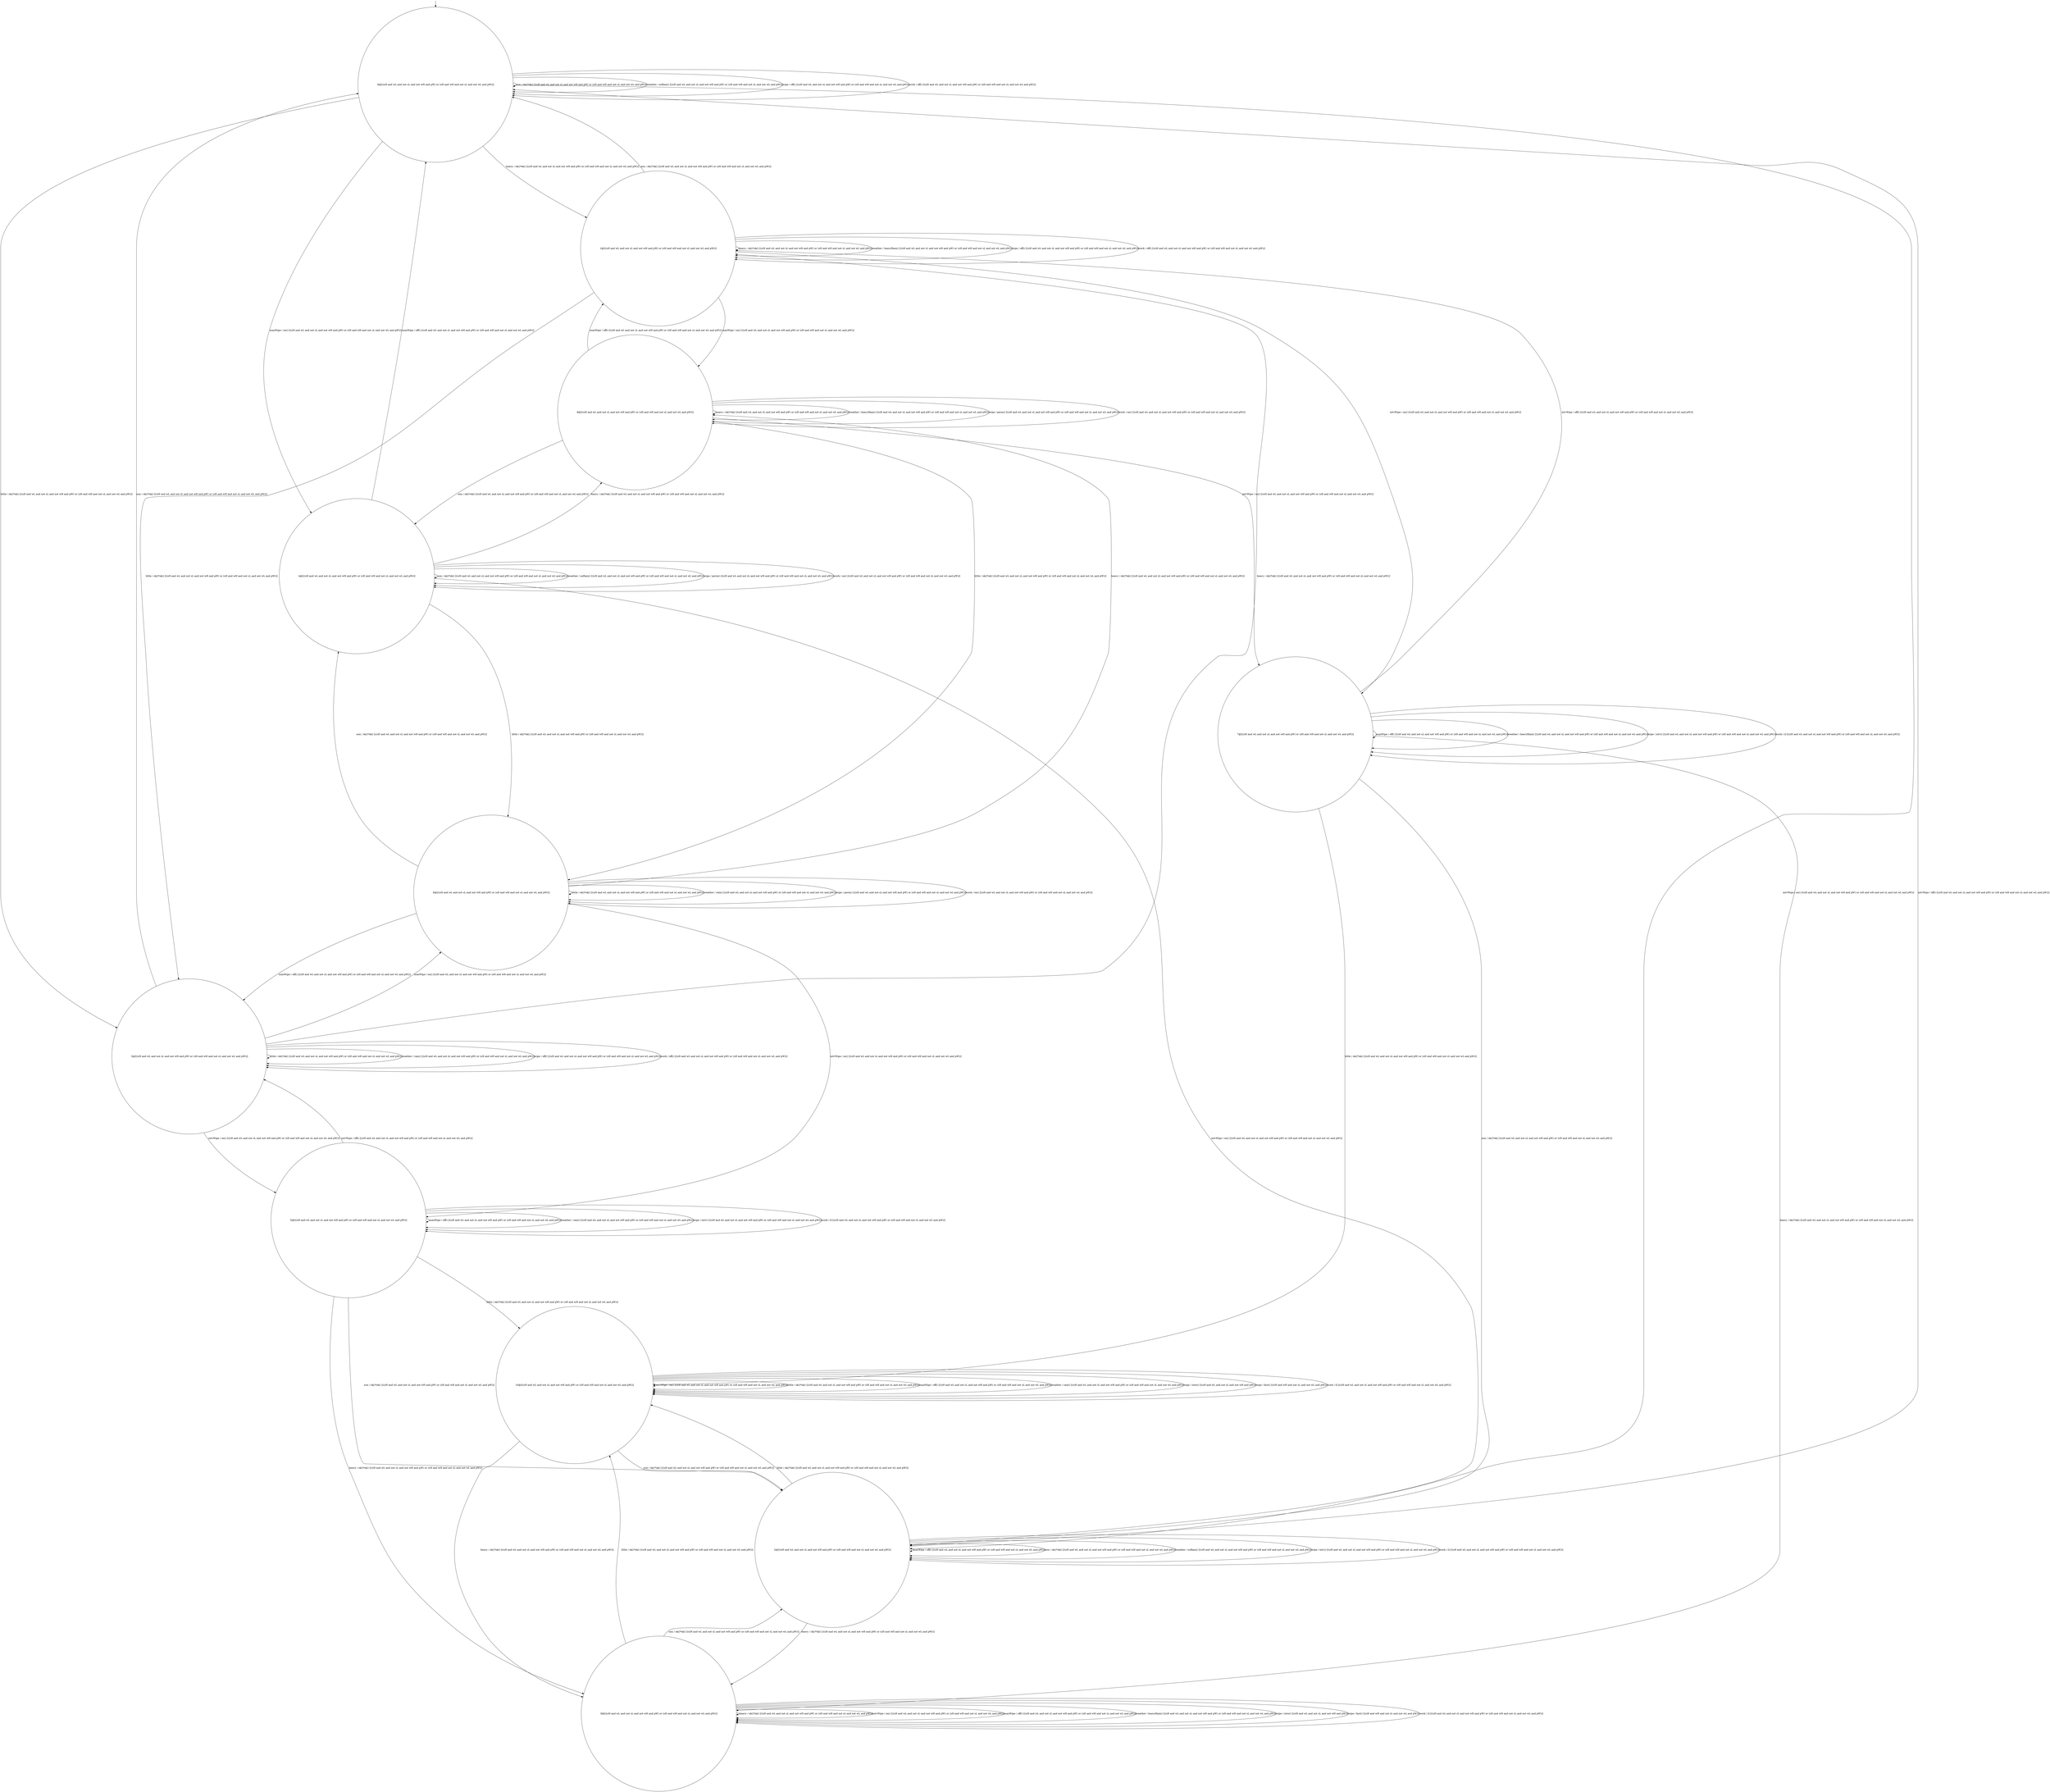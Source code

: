 digraph g {
	edge [lblstyle="above, sloped"];
	s0 [shape="circle" label="0@[((sH and wL and not sL and not wH and pW) or (sH and wH and not sL and not wL and pW))]"];
	s1 [shape="circle" label="1@[((sH and wL and not sL and not wH and pW) or (sH and wH and not sL and not wL and pW))]"];
	s2 [shape="circle" label="2@[((sH and wL and not sL and not wH and pW) or (sH and wH and not sL and not wL and pW))]"];
	s3 [shape="circle" label="3@[((sH and wL and not sL and not wH and pW) or (sH and wH and not sL and not wL and pW))]"];
	s4 [shape="circle" label="4@[((sH and wL and not sL and not wH and pW) or (sH and wH and not sL and not wL and pW))]"];
	s5 [shape="circle" label="5@[((sH and wL and not sL and not wH and pW) or (sH and wH and not sL and not wL and pW))]"];
	s6 [shape="circle" label="6@[((sH and wL and not sL and not wH and pW) or (sH and wH and not sL and not wL and pW))]"];
	s7 [shape="circle" label="7@[((sH and wL and not sL and not wH and pW) or (sH and wH and not sL and not wL and pW))]"];
	s8 [shape="circle" label="8@[((sH and wL and not sL and not wH and pW) or (sH and wH and not sL and not wL and pW))]"];
	s9 [shape="circle" label="9@[((sH and wL and not sL and not wH and pW) or (sH and wH and not sL and not wL and pW))]"];
	s10 [shape="circle" label="10@[((sH and wL and not sL and not wH and pW) or (sH and wH and not sL and not wL and pW))]"];
	s0 -> s1 [label="heavy / ok()*ok() [((sH and wL and not sL and not wH and pW) or (sH and wH and not sL and not wL and pW))]"];
	s0 -> s2 [label="intvWipe / on() [((sH and wL and not sL and not wH and pW) or (sH and wH and not sL and not wL and pW))]"];
	s0 -> s3 [label="little / ok()*ok() [((sH and wL and not sL and not wH and pW) or (sH and wH and not sL and not wL and pW))]"];
	s0 -> s4 [label="manWipe / on() [((sH and wL and not sL and not wH and pW) or (sH and wH and not sL and not wL and pW))]"];
	s0 -> s0 [label="non / ok()*ok() [((sH and wL and not sL and not wH and pW) or (sH and wH and not sL and not wL and pW))]"];
	s0 -> s0 [label="weather / noRain() [((sH and wL and not sL and not wH and pW) or (sH and wH and not sL and not wL and pW))]"];
	s0 -> s0 [label="wipe / off() [((sH and wL and not sL and not wH and pW) or (sH and wH and not sL and not wL and pW))]"];
	s0 -> s0 [label="work / off() [((sH and wL and not sL and not wH and pW) or (sH and wH and not sL and not wL and pW))]"];
	s1 -> s1 [label="heavy / ok()*ok() [((sH and wL and not sL and not wH and pW) or (sH and wH and not sL and not wL and pW))]"];
	s1 -> s7 [label="intvWipe / on() [((sH and wL and not sL and not wH and pW) or (sH and wH and not sL and not wL and pW))]"];
	s1 -> s3 [label="little / ok()*ok() [((sH and wL and not sL and not wH and pW) or (sH and wH and not sL and not wL and pW))]"];
	s1 -> s8 [label="manWipe / on() [((sH and wL and not sL and not wH and pW) or (sH and wH and not sL and not wL and pW))]"];
	s1 -> s0 [label="non / ok()*ok() [((sH and wL and not sL and not wH and pW) or (sH and wH and not sL and not wL and pW))]"];
	s1 -> s1 [label="weather / heavyRain() [((sH and wL and not sL and not wH and pW) or (sH and wH and not sL and not wL and pW))]"];
	s1 -> s1 [label="wipe / off() [((sH and wL and not sL and not wH and pW) or (sH and wH and not sL and not wL and pW))]"];
	s1 -> s1 [label="work / off() [((sH and wL and not sL and not wH and pW) or (sH and wH and not sL and not wL and pW))]"];
	s2 -> s9 [label="heavy / ok()*ok() [((sH and wL and not sL and not wH and pW) or (sH and wH and not sL and not wL and pW))]"];
	s2 -> s0 [label="intvWipe / off() [((sH and wL and not sL and not wH and pW) or (sH and wH and not sL and not wL and pW))]"];
	s2 -> s10 [label="little / ok()*ok() [((sH and wL and not sL and not wH and pW) or (sH and wH and not sL and not wL and pW))]"];
	s2 -> s2 [label="manWipe / off() [((sH and wL and not sL and not wH and pW) or (sH and wH and not sL and not wL and pW))]"];
	s2 -> s2 [label="non / ok()*ok() [((sH and wL and not sL and not wH and pW) or (sH and wH and not sL and not wL and pW))]"];
	s2 -> s2 [label="weather / noRain() [((sH and wL and not sL and not wH and pW) or (sH and wH and not sL and not wL and pW))]"];
	s2 -> s2 [label="wipe / intv() [((sH and wL and not sL and not wH and pW) or (sH and wH and not sL and not wL and pW))]"];
	s2 -> s2 [label="work / Ω [((sH and wL and not sL and not wH and pW) or (sH and wH and not sL and not wL and pW))]"];
	s3 -> s1 [label="heavy / ok()*ok() [((sH and wL and not sL and not wH and pW) or (sH and wH and not sL and not wL and pW))]"];
	s3 -> s5 [label="intvWipe / on() [((sH and wL and not sL and not wH and pW) or (sH and wH and not sL and not wL and pW))]"];
	s3 -> s3 [label="little / ok()*ok() [((sH and wL and not sL and not wH and pW) or (sH and wH and not sL and not wL and pW))]"];
	s3 -> s6 [label="manWipe / on() [((sH and wL and not sL and not wH and pW) or (sH and wH and not sL and not wL and pW))]"];
	s3 -> s0 [label="non / ok()*ok() [((sH and wL and not sL and not wH and pW) or (sH and wH and not sL and not wL and pW))]"];
	s3 -> s3 [label="weather / rain() [((sH and wL and not sL and not wH and pW) or (sH and wH and not sL and not wL and pW))]"];
	s3 -> s3 [label="wipe / off() [((sH and wL and not sL and not wH and pW) or (sH and wH and not sL and not wL and pW))]"];
	s3 -> s3 [label="work / off() [((sH and wL and not sL and not wH and pW) or (sH and wH and not sL and not wL and pW))]"];
	s4 -> s8 [label="heavy / ok()*ok() [((sH and wL and not sL and not wH and pW) or (sH and wH and not sL and not wL and pW))]"];
	s4 -> s2 [label="intvWipe / on() [((sH and wL and not sL and not wH and pW) or (sH and wH and not sL and not wL and pW))]"];
	s4 -> s6 [label="little / ok()*ok() [((sH and wL and not sL and not wH and pW) or (sH and wH and not sL and not wL and pW))]"];
	s4 -> s0 [label="manWipe / off() [((sH and wL and not sL and not wH and pW) or (sH and wH and not sL and not wL and pW))]"];
	s4 -> s4 [label="non / ok()*ok() [((sH and wL and not sL and not wH and pW) or (sH and wH and not sL and not wL and pW))]"];
	s4 -> s4 [label="weather / noRain() [((sH and wL and not sL and not wH and pW) or (sH and wH and not sL and not wL and pW))]"];
	s4 -> s4 [label="wipe / perm() [((sH and wL and not sL and not wH and pW) or (sH and wH and not sL and not wL and pW))]"];
	s4 -> s4 [label="work / on() [((sH and wL and not sL and not wH and pW) or (sH and wH and not sL and not wL and pW))]"];
	s5 -> s9 [label="heavy / ok()*ok() [((sH and wL and not sL and not wH and pW) or (sH and wH and not sL and not wL and pW))]"];
	s5 -> s3 [label="intvWipe / off() [((sH and wL and not sL and not wH and pW) or (sH and wH and not sL and not wL and pW))]"];
	s5 -> s10 [label="little / ok()*ok() [((sH and wL and not sL and not wH and pW) or (sH and wH and not sL and not wL and pW))]"];
	s5 -> s5 [label="manWipe / off() [((sH and wL and not sL and not wH and pW) or (sH and wH and not sL and not wL and pW))]"];
	s5 -> s2 [label="non / ok()*ok() [((sH and wL and not sL and not wH and pW) or (sH and wH and not sL and not wL and pW))]"];
	s5 -> s5 [label="weather / rain() [((sH and wL and not sL and not wH and pW) or (sH and wH and not sL and not wL and pW))]"];
	s5 -> s5 [label="wipe / intv() [((sH and wL and not sL and not wH and pW) or (sH and wH and not sL and not wL and pW))]"];
	s5 -> s5 [label="work / Ω [((sH and wL and not sL and not wH and pW) or (sH and wH and not sL and not wL and pW))]"];
	s6 -> s8 [label="heavy / ok()*ok() [((sH and wL and not sL and not wH and pW) or (sH and wH and not sL and not wL and pW))]"];
	s6 -> s5 [label="intvWipe / on() [((sH and wL and not sL and not wH and pW) or (sH and wH and not sL and not wL and pW))]"];
	s6 -> s6 [label="little / ok()*ok() [((sH and wL and not sL and not wH and pW) or (sH and wH and not sL and not wL and pW))]"];
	s6 -> s3 [label="manWipe / off() [((sH and wL and not sL and not wH and pW) or (sH and wH and not sL and not wL and pW))]"];
	s6 -> s4 [label="non / ok()*ok() [((sH and wL and not sL and not wH and pW) or (sH and wH and not sL and not wL and pW))]"];
	s6 -> s6 [label="weather / rain() [((sH and wL and not sL and not wH and pW) or (sH and wH and not sL and not wL and pW))]"];
	s6 -> s6 [label="wipe / perm() [((sH and wL and not sL and not wH and pW) or (sH and wH and not sL and not wL and pW))]"];
	s6 -> s6 [label="work / on() [((sH and wL and not sL and not wH and pW) or (sH and wH and not sL and not wL and pW))]"];
	s7 -> s9 [label="heavy / ok()*ok() [((sH and wL and not sL and not wH and pW) or (sH and wH and not sL and not wL and pW))]"];
	s7 -> s1 [label="intvWipe / off() [((sH and wL and not sL and not wH and pW) or (sH and wH and not sL and not wL and pW))]"];
	s7 -> s10 [label="little / ok()*ok() [((sH and wL and not sL and not wH and pW) or (sH and wH and not sL and not wL and pW))]"];
	s7 -> s7 [label="manWipe / off() [((sH and wL and not sL and not wH and pW) or (sH and wH and not sL and not wL and pW))]"];
	s7 -> s2 [label="non / ok()*ok() [((sH and wL and not sL and not wH and pW) or (sH and wH and not sL and not wL and pW))]"];
	s7 -> s7 [label="weather / heavyRain() [((sH and wL and not sL and not wH and pW) or (sH and wH and not sL and not wL and pW))]"];
	s7 -> s7 [label="wipe / intv() [((sH and wL and not sL and not wH and pW) or (sH and wH and not sL and not wL and pW))]"];
	s7 -> s7 [label="work / Ω [((sH and wL and not sL and not wH and pW) or (sH and wH and not sL and not wL and pW))]"];
	s8 -> s8 [label="heavy / ok()*ok() [((sH and wL and not sL and not wH and pW) or (sH and wH and not sL and not wL and pW))]"];
	s8 -> s7 [label="intvWipe / on() [((sH and wL and not sL and not wH and pW) or (sH and wH and not sL and not wL and pW))]"];
	s8 -> s6 [label="little / ok()*ok() [((sH and wL and not sL and not wH and pW) or (sH and wH and not sL and not wL and pW))]"];
	s8 -> s1 [label="manWipe / off() [((sH and wL and not sL and not wH and pW) or (sH and wH and not sL and not wL and pW))]"];
	s8 -> s4 [label="non / ok()*ok() [((sH and wL and not sL and not wH and pW) or (sH and wH and not sL and not wL and pW))]"];
	s8 -> s8 [label="weather / heavyRain() [((sH and wL and not sL and not wH and pW) or (sH and wH and not sL and not wL and pW))]"];
	s8 -> s8 [label="wipe / perm() [((sH and wL and not sL and not wH and pW) or (sH and wH and not sL and not wL and pW))]"];
	s8 -> s8 [label="work / on() [((sH and wL and not sL and not wH and pW) or (sH and wH and not sL and not wL and pW))]"];
	s9 -> s9 [label="heavy / ok()*ok() [((sH and wL and not sL and not wH and pW) or (sH and wH and not sL and not wL and pW))]"];
	s9 -> s9 [label="intvWipe / on() [((sH and wL and not sL and not wH and pW) or (sH and wH and not sL and not wL and pW))]"];
	s9 -> s10 [label="little / ok()*ok() [((sH and wL and not sL and not wH and pW) or (sH and wH and not sL and not wL and pW))]"];
	s9 -> s9 [label="manWipe / off() [((sH and wL and not sL and not wH and pW) or (sH and wH and not sL and not wL and pW))]"];
	s9 -> s2 [label="non / ok()*ok() [((sH and wL and not sL and not wH and pW) or (sH and wH and not sL and not wL and pW))]"];
	s9 -> s9 [label="weather / heavyRain() [((sH and wL and not sL and not wH and pW) or (sH and wH and not sL and not wL and pW))]"];
	s9 -> s9 [label="wipe / slow() [((sH and wL and not sL and not wH and pW))]"];
	s9 -> s9 [label="wipe / fast() [((sH and wH and not sL and not wL and pW))]"];
	s9 -> s9 [label="work / Ω [((sH and wL and not sL and not wH and pW) or (sH and wH and not sL and not wL and pW))]"];
	s10 -> s9 [label="heavy / ok()*ok() [((sH and wL and not sL and not wH and pW) or (sH and wH and not sL and not wL and pW))]"];
	s10 -> s10 [label="intvWipe / on() [((sH and wL and not sL and not wH and pW) or (sH and wH and not sL and not wL and pW))]"];
	s10 -> s10 [label="little / ok()*ok() [((sH and wL and not sL and not wH and pW) or (sH and wH and not sL and not wL and pW))]"];
	s10 -> s10 [label="manWipe / off() [((sH and wL and not sL and not wH and pW) or (sH and wH and not sL and not wL and pW))]"];
	s10 -> s2 [label="non / ok()*ok() [((sH and wL and not sL and not wH and pW) or (sH and wH and not sL and not wL and pW))]"];
	s10 -> s10 [label="weather / rain() [((sH and wL and not sL and not wH and pW) or (sH and wH and not sL and not wL and pW))]"];
	s10 -> s10 [label="wipe / slow() [((sH and wL and not sL and not wH and pW))]"];
	s10 -> s10 [label="wipe / fast() [((sH and wH and not sL and not wL and pW))]"];
	s10 -> s10 [label="work / Ω [((sH and wL and not sL and not wH and pW) or (sH and wH and not sL and not wL and pW))]"];
	__start0 [label="" shape="none" width="0" height="0"];
	__start0 -> s0;
}